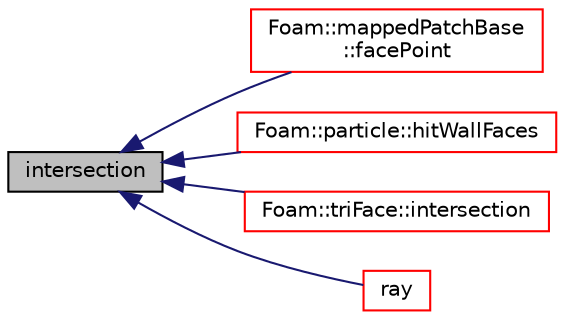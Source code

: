 digraph "intersection"
{
  bgcolor="transparent";
  edge [fontname="Helvetica",fontsize="10",labelfontname="Helvetica",labelfontsize="10"];
  node [fontname="Helvetica",fontsize="10",shape=record];
  rankdir="LR";
  Node1 [label="intersection",height=0.2,width=0.4,color="black", fillcolor="grey75", style="filled", fontcolor="black"];
  Node1 -> Node2 [dir="back",color="midnightblue",fontsize="10",style="solid",fontname="Helvetica"];
  Node2 [label="Foam::mappedPatchBase\l::facePoint",height=0.2,width=0.4,color="red",URL="$a01457.html#ad0bddf79d2b444844de9954bd3c79317",tooltip="Get a point on the face given a face decomposition method: "];
  Node1 -> Node3 [dir="back",color="midnightblue",fontsize="10",style="solid",fontname="Helvetica"];
  Node3 [label="Foam::particle::hitWallFaces",height=0.2,width=0.4,color="red",URL="$a01819.html#abf78981c0a99e9f135ebc37efcfd1544"];
  Node1 -> Node4 [dir="back",color="midnightblue",fontsize="10",style="solid",fontname="Helvetica"];
  Node4 [label="Foam::triFace::intersection",height=0.2,width=0.4,color="red",URL="$a02774.html#a37b08d7ff8c7bf5d53696983c0eba44c",tooltip="Fast intersection with a ray. "];
  Node1 -> Node5 [dir="back",color="midnightblue",fontsize="10",style="solid",fontname="Helvetica"];
  Node5 [label="ray",height=0.2,width=0.4,color="red",URL="$a02772.html#a8ea99d01d55fc0a554c3a4fcbfde70d8",tooltip="Return point intersection with a ray. "];
}
